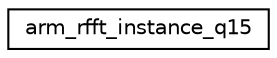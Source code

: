 digraph "Graphical Class Hierarchy"
{
 // LATEX_PDF_SIZE
  edge [fontname="Helvetica",fontsize="10",labelfontname="Helvetica",labelfontsize="10"];
  node [fontname="Helvetica",fontsize="10",shape=record];
  rankdir="LR";
  Node0 [label="arm_rfft_instance_q15",height=0.2,width=0.4,color="black", fillcolor="white", style="filled",URL="$structarm__rfft__instance__q15.html",tooltip="Instance structure for the Q15 RFFT/RIFFT function."];
}
